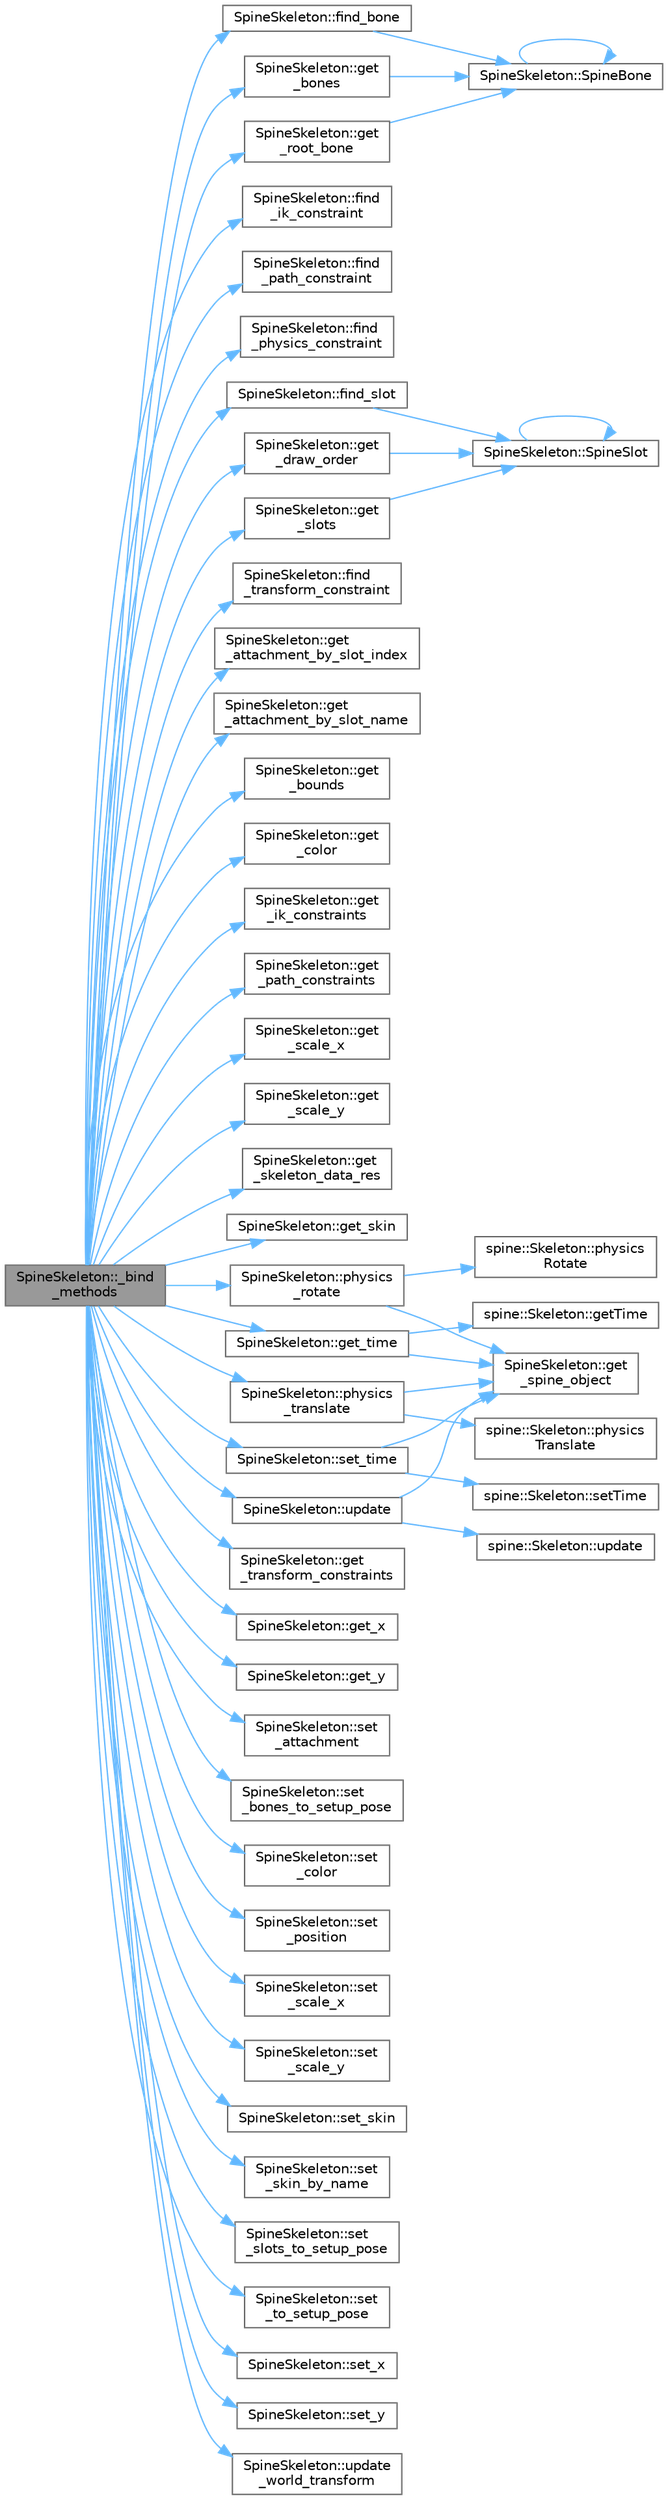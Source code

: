 digraph "SpineSkeleton::_bind_methods"
{
 // LATEX_PDF_SIZE
  bgcolor="transparent";
  edge [fontname=Helvetica,fontsize=10,labelfontname=Helvetica,labelfontsize=10];
  node [fontname=Helvetica,fontsize=10,shape=box,height=0.2,width=0.4];
  rankdir="LR";
  Node1 [id="Node000001",label="SpineSkeleton::_bind\l_methods",height=0.2,width=0.4,color="gray40", fillcolor="grey60", style="filled", fontcolor="black",tooltip=" "];
  Node1 -> Node2 [id="edge1_Node000001_Node000002",color="steelblue1",style="solid",tooltip=" "];
  Node2 [id="Node000002",label="SpineSkeleton::find_bone",height=0.2,width=0.4,color="grey40", fillcolor="white", style="filled",URL="$class_spine_skeleton.html#a7da05d078a297c413740bfc92f89798d",tooltip=" "];
  Node2 -> Node3 [id="edge2_Node000002_Node000003",color="steelblue1",style="solid",tooltip=" "];
  Node3 [id="Node000003",label="SpineSkeleton::SpineBone",height=0.2,width=0.4,color="grey40", fillcolor="white", style="filled",URL="$class_spine_skeleton.html#a78aa47df0c852c335567843de4da35b2",tooltip=" "];
  Node3 -> Node3 [id="edge3_Node000003_Node000003",color="steelblue1",style="solid",tooltip=" "];
  Node1 -> Node4 [id="edge4_Node000001_Node000004",color="steelblue1",style="solid",tooltip=" "];
  Node4 [id="Node000004",label="SpineSkeleton::find\l_ik_constraint",height=0.2,width=0.4,color="grey40", fillcolor="white", style="filled",URL="$class_spine_skeleton.html#a0b48d10c8b8cb1dd7d26cb97c16bd53e",tooltip=" "];
  Node1 -> Node5 [id="edge5_Node000001_Node000005",color="steelblue1",style="solid",tooltip=" "];
  Node5 [id="Node000005",label="SpineSkeleton::find\l_path_constraint",height=0.2,width=0.4,color="grey40", fillcolor="white", style="filled",URL="$class_spine_skeleton.html#a8dc0704dbf18d9e571b2079ba4e1cb37",tooltip=" "];
  Node1 -> Node6 [id="edge6_Node000001_Node000006",color="steelblue1",style="solid",tooltip=" "];
  Node6 [id="Node000006",label="SpineSkeleton::find\l_physics_constraint",height=0.2,width=0.4,color="grey40", fillcolor="white", style="filled",URL="$class_spine_skeleton.html#a302f1835c9b8cf6f70c740f22f39866e",tooltip=" "];
  Node1 -> Node7 [id="edge7_Node000001_Node000007",color="steelblue1",style="solid",tooltip=" "];
  Node7 [id="Node000007",label="SpineSkeleton::find_slot",height=0.2,width=0.4,color="grey40", fillcolor="white", style="filled",URL="$class_spine_skeleton.html#a32e99ac909bd72b6505a8cba6aeaf375",tooltip=" "];
  Node7 -> Node8 [id="edge8_Node000007_Node000008",color="steelblue1",style="solid",tooltip=" "];
  Node8 [id="Node000008",label="SpineSkeleton::SpineSlot",height=0.2,width=0.4,color="grey40", fillcolor="white", style="filled",URL="$class_spine_skeleton.html#a67e426d666cc6652cd67e2903335a264",tooltip=" "];
  Node8 -> Node8 [id="edge9_Node000008_Node000008",color="steelblue1",style="solid",tooltip=" "];
  Node1 -> Node9 [id="edge10_Node000001_Node000009",color="steelblue1",style="solid",tooltip=" "];
  Node9 [id="Node000009",label="SpineSkeleton::find\l_transform_constraint",height=0.2,width=0.4,color="grey40", fillcolor="white", style="filled",URL="$class_spine_skeleton.html#ac9be7c27c1f1bc213ce771711854b465",tooltip=" "];
  Node1 -> Node10 [id="edge11_Node000001_Node000010",color="steelblue1",style="solid",tooltip=" "];
  Node10 [id="Node000010",label="SpineSkeleton::get\l_attachment_by_slot_index",height=0.2,width=0.4,color="grey40", fillcolor="white", style="filled",URL="$class_spine_skeleton.html#a0b955371695073663c7979f3940bcd78",tooltip=" "];
  Node1 -> Node11 [id="edge12_Node000001_Node000011",color="steelblue1",style="solid",tooltip=" "];
  Node11 [id="Node000011",label="SpineSkeleton::get\l_attachment_by_slot_name",height=0.2,width=0.4,color="grey40", fillcolor="white", style="filled",URL="$class_spine_skeleton.html#a026a9d611d4f7a2321e226642d653cd7",tooltip=" "];
  Node1 -> Node12 [id="edge13_Node000001_Node000012",color="steelblue1",style="solid",tooltip=" "];
  Node12 [id="Node000012",label="SpineSkeleton::get\l_bones",height=0.2,width=0.4,color="grey40", fillcolor="white", style="filled",URL="$class_spine_skeleton.html#a86b99b2d61663abc3cf9a37646e62494",tooltip=" "];
  Node12 -> Node3 [id="edge14_Node000012_Node000003",color="steelblue1",style="solid",tooltip=" "];
  Node1 -> Node13 [id="edge15_Node000001_Node000013",color="steelblue1",style="solid",tooltip=" "];
  Node13 [id="Node000013",label="SpineSkeleton::get\l_bounds",height=0.2,width=0.4,color="grey40", fillcolor="white", style="filled",URL="$class_spine_skeleton.html#aeca61b1f7dd277b6b5b94d874a2044f7",tooltip=" "];
  Node1 -> Node14 [id="edge16_Node000001_Node000014",color="steelblue1",style="solid",tooltip=" "];
  Node14 [id="Node000014",label="SpineSkeleton::get\l_color",height=0.2,width=0.4,color="grey40", fillcolor="white", style="filled",URL="$class_spine_skeleton.html#a3c4e56f4090361ea547175c7de6eea32",tooltip=" "];
  Node1 -> Node15 [id="edge17_Node000001_Node000015",color="steelblue1",style="solid",tooltip=" "];
  Node15 [id="Node000015",label="SpineSkeleton::get\l_draw_order",height=0.2,width=0.4,color="grey40", fillcolor="white", style="filled",URL="$class_spine_skeleton.html#a1b25f0710a4e97dfad515f514864deb9",tooltip=" "];
  Node15 -> Node8 [id="edge18_Node000015_Node000008",color="steelblue1",style="solid",tooltip=" "];
  Node1 -> Node16 [id="edge19_Node000001_Node000016",color="steelblue1",style="solid",tooltip=" "];
  Node16 [id="Node000016",label="SpineSkeleton::get\l_ik_constraints",height=0.2,width=0.4,color="grey40", fillcolor="white", style="filled",URL="$class_spine_skeleton.html#af8434880618aad6bb771d36d79adc005",tooltip=" "];
  Node1 -> Node17 [id="edge20_Node000001_Node000017",color="steelblue1",style="solid",tooltip=" "];
  Node17 [id="Node000017",label="SpineSkeleton::get\l_path_constraints",height=0.2,width=0.4,color="grey40", fillcolor="white", style="filled",URL="$class_spine_skeleton.html#a7126e9419f81a215b0471c206c808689",tooltip=" "];
  Node1 -> Node18 [id="edge21_Node000001_Node000018",color="steelblue1",style="solid",tooltip=" "];
  Node18 [id="Node000018",label="SpineSkeleton::get\l_root_bone",height=0.2,width=0.4,color="grey40", fillcolor="white", style="filled",URL="$class_spine_skeleton.html#af67487e87f1b5e5742c12f9464790bdd",tooltip=" "];
  Node18 -> Node3 [id="edge22_Node000018_Node000003",color="steelblue1",style="solid",tooltip=" "];
  Node1 -> Node19 [id="edge23_Node000001_Node000019",color="steelblue1",style="solid",tooltip=" "];
  Node19 [id="Node000019",label="SpineSkeleton::get\l_scale_x",height=0.2,width=0.4,color="grey40", fillcolor="white", style="filled",URL="$class_spine_skeleton.html#a1a93bacc0410619357a1c45aba7e7d08",tooltip=" "];
  Node1 -> Node20 [id="edge24_Node000001_Node000020",color="steelblue1",style="solid",tooltip=" "];
  Node20 [id="Node000020",label="SpineSkeleton::get\l_scale_y",height=0.2,width=0.4,color="grey40", fillcolor="white", style="filled",URL="$class_spine_skeleton.html#a303adee434de99ab8df1892049761f1f",tooltip=" "];
  Node1 -> Node21 [id="edge25_Node000001_Node000021",color="steelblue1",style="solid",tooltip=" "];
  Node21 [id="Node000021",label="SpineSkeleton::get\l_skeleton_data_res",height=0.2,width=0.4,color="grey40", fillcolor="white", style="filled",URL="$class_spine_skeleton.html#a7a2dadca3fb5e8413c64106ce844370b",tooltip=" "];
  Node1 -> Node22 [id="edge26_Node000001_Node000022",color="steelblue1",style="solid",tooltip=" "];
  Node22 [id="Node000022",label="SpineSkeleton::get_skin",height=0.2,width=0.4,color="grey40", fillcolor="white", style="filled",URL="$class_spine_skeleton.html#ad39a54ac53bba8839c07caab4f816fd9",tooltip=" "];
  Node1 -> Node23 [id="edge27_Node000001_Node000023",color="steelblue1",style="solid",tooltip=" "];
  Node23 [id="Node000023",label="SpineSkeleton::get\l_slots",height=0.2,width=0.4,color="grey40", fillcolor="white", style="filled",URL="$class_spine_skeleton.html#ac9ae2ef5f558da98890320c6fa4b0b13",tooltip=" "];
  Node23 -> Node8 [id="edge28_Node000023_Node000008",color="steelblue1",style="solid",tooltip=" "];
  Node1 -> Node24 [id="edge29_Node000001_Node000024",color="steelblue1",style="solid",tooltip=" "];
  Node24 [id="Node000024",label="SpineSkeleton::get_time",height=0.2,width=0.4,color="grey40", fillcolor="white", style="filled",URL="$class_spine_skeleton.html#a38745b401c7f808384d0ab6ae70cbb66",tooltip=" "];
  Node24 -> Node25 [id="edge30_Node000024_Node000025",color="steelblue1",style="solid",tooltip=" "];
  Node25 [id="Node000025",label="SpineSkeleton::get\l_spine_object",height=0.2,width=0.4,color="grey40", fillcolor="white", style="filled",URL="$class_spine_skeleton.html#ac84866353be03dc76040014a0eef9998",tooltip=" "];
  Node24 -> Node26 [id="edge31_Node000024_Node000026",color="steelblue1",style="solid",tooltip=" "];
  Node26 [id="Node000026",label="spine::Skeleton::getTime",height=0.2,width=0.4,color="grey40", fillcolor="white", style="filled",URL="$classspine_1_1_skeleton.html#a856bf3343503cc1fc4801c22783007a0",tooltip=" "];
  Node1 -> Node27 [id="edge32_Node000001_Node000027",color="steelblue1",style="solid",tooltip=" "];
  Node27 [id="Node000027",label="SpineSkeleton::get\l_transform_constraints",height=0.2,width=0.4,color="grey40", fillcolor="white", style="filled",URL="$class_spine_skeleton.html#af7ac754879dc93b40a1225e6f699278c",tooltip=" "];
  Node1 -> Node28 [id="edge33_Node000001_Node000028",color="steelblue1",style="solid",tooltip=" "];
  Node28 [id="Node000028",label="SpineSkeleton::get_x",height=0.2,width=0.4,color="grey40", fillcolor="white", style="filled",URL="$class_spine_skeleton.html#af05c2742f75a32a8ad7f31c807cc9d92",tooltip=" "];
  Node1 -> Node29 [id="edge34_Node000001_Node000029",color="steelblue1",style="solid",tooltip=" "];
  Node29 [id="Node000029",label="SpineSkeleton::get_y",height=0.2,width=0.4,color="grey40", fillcolor="white", style="filled",URL="$class_spine_skeleton.html#aea10e4d0fd4bce270acfbcee827b20e9",tooltip=" "];
  Node1 -> Node30 [id="edge35_Node000001_Node000030",color="steelblue1",style="solid",tooltip=" "];
  Node30 [id="Node000030",label="SpineSkeleton::physics\l_rotate",height=0.2,width=0.4,color="grey40", fillcolor="white", style="filled",URL="$class_spine_skeleton.html#a2108f085b5dfdc9358c72689add5d5d1",tooltip=" "];
  Node30 -> Node25 [id="edge36_Node000030_Node000025",color="steelblue1",style="solid",tooltip=" "];
  Node30 -> Node31 [id="edge37_Node000030_Node000031",color="steelblue1",style="solid",tooltip=" "];
  Node31 [id="Node000031",label="spine::Skeleton::physics\lRotate",height=0.2,width=0.4,color="grey40", fillcolor="white", style="filled",URL="$classspine_1_1_skeleton.html#a8d678b3d69251e5e3a39f04fe185e157",tooltip="Calls PhysicsConstraint#rotate(float, float, float) for each physics constraint. *‍/"];
  Node1 -> Node32 [id="edge38_Node000001_Node000032",color="steelblue1",style="solid",tooltip=" "];
  Node32 [id="Node000032",label="SpineSkeleton::physics\l_translate",height=0.2,width=0.4,color="grey40", fillcolor="white", style="filled",URL="$class_spine_skeleton.html#a98154d0fcffe0eca1da7729b264d5547",tooltip=" "];
  Node32 -> Node25 [id="edge39_Node000032_Node000025",color="steelblue1",style="solid",tooltip=" "];
  Node32 -> Node33 [id="edge40_Node000032_Node000033",color="steelblue1",style="solid",tooltip=" "];
  Node33 [id="Node000033",label="spine::Skeleton::physics\lTranslate",height=0.2,width=0.4,color="grey40", fillcolor="white", style="filled",URL="$classspine_1_1_skeleton.html#aa04326aac9ad010b02c57bbe027ddc19",tooltip=" "];
  Node1 -> Node34 [id="edge41_Node000001_Node000034",color="steelblue1",style="solid",tooltip=" "];
  Node34 [id="Node000034",label="SpineSkeleton::set\l_attachment",height=0.2,width=0.4,color="grey40", fillcolor="white", style="filled",URL="$class_spine_skeleton.html#ab7ed4f1983f9492f758f3ad87b518539",tooltip=" "];
  Node1 -> Node35 [id="edge42_Node000001_Node000035",color="steelblue1",style="solid",tooltip=" "];
  Node35 [id="Node000035",label="SpineSkeleton::set\l_bones_to_setup_pose",height=0.2,width=0.4,color="grey40", fillcolor="white", style="filled",URL="$class_spine_skeleton.html#ac696adf8151f5266750fd48d16e7d340",tooltip=" "];
  Node1 -> Node36 [id="edge43_Node000001_Node000036",color="steelblue1",style="solid",tooltip=" "];
  Node36 [id="Node000036",label="SpineSkeleton::set\l_color",height=0.2,width=0.4,color="grey40", fillcolor="white", style="filled",URL="$class_spine_skeleton.html#aba0192cea7b7f5633d0e5783b9d53498",tooltip=" "];
  Node1 -> Node37 [id="edge44_Node000001_Node000037",color="steelblue1",style="solid",tooltip=" "];
  Node37 [id="Node000037",label="SpineSkeleton::set\l_position",height=0.2,width=0.4,color="grey40", fillcolor="white", style="filled",URL="$class_spine_skeleton.html#a65994656dec796d12394dd301bfe1a1c",tooltip=" "];
  Node1 -> Node38 [id="edge45_Node000001_Node000038",color="steelblue1",style="solid",tooltip=" "];
  Node38 [id="Node000038",label="SpineSkeleton::set\l_scale_x",height=0.2,width=0.4,color="grey40", fillcolor="white", style="filled",URL="$class_spine_skeleton.html#a251347780cdce0cb10689439eea7abb6",tooltip=" "];
  Node1 -> Node39 [id="edge46_Node000001_Node000039",color="steelblue1",style="solid",tooltip=" "];
  Node39 [id="Node000039",label="SpineSkeleton::set\l_scale_y",height=0.2,width=0.4,color="grey40", fillcolor="white", style="filled",URL="$class_spine_skeleton.html#a320a313e579f52185fd371f514a2c493",tooltip=" "];
  Node1 -> Node40 [id="edge47_Node000001_Node000040",color="steelblue1",style="solid",tooltip=" "];
  Node40 [id="Node000040",label="SpineSkeleton::set_skin",height=0.2,width=0.4,color="grey40", fillcolor="white", style="filled",URL="$class_spine_skeleton.html#a845a3ad5a09ff5cd496e848d29894ded",tooltip=" "];
  Node1 -> Node41 [id="edge48_Node000001_Node000041",color="steelblue1",style="solid",tooltip=" "];
  Node41 [id="Node000041",label="SpineSkeleton::set\l_skin_by_name",height=0.2,width=0.4,color="grey40", fillcolor="white", style="filled",URL="$class_spine_skeleton.html#a8b7e382c207cd4ae7d399c7ff33d0ddd",tooltip=" "];
  Node1 -> Node42 [id="edge49_Node000001_Node000042",color="steelblue1",style="solid",tooltip=" "];
  Node42 [id="Node000042",label="SpineSkeleton::set\l_slots_to_setup_pose",height=0.2,width=0.4,color="grey40", fillcolor="white", style="filled",URL="$class_spine_skeleton.html#aa1c05abdf69091018be086625cef0691",tooltip=" "];
  Node1 -> Node43 [id="edge50_Node000001_Node000043",color="steelblue1",style="solid",tooltip=" "];
  Node43 [id="Node000043",label="SpineSkeleton::set_time",height=0.2,width=0.4,color="grey40", fillcolor="white", style="filled",URL="$class_spine_skeleton.html#a52445b42531c0924303ca644dcda9d2c",tooltip=" "];
  Node43 -> Node25 [id="edge51_Node000043_Node000025",color="steelblue1",style="solid",tooltip=" "];
  Node43 -> Node44 [id="edge52_Node000043_Node000044",color="steelblue1",style="solid",tooltip=" "];
  Node44 [id="Node000044",label="spine::Skeleton::setTime",height=0.2,width=0.4,color="grey40", fillcolor="white", style="filled",URL="$classspine_1_1_skeleton.html#ae02c3ad2e4094da04923da87fe8cf7de",tooltip=" "];
  Node1 -> Node45 [id="edge53_Node000001_Node000045",color="steelblue1",style="solid",tooltip=" "];
  Node45 [id="Node000045",label="SpineSkeleton::set\l_to_setup_pose",height=0.2,width=0.4,color="grey40", fillcolor="white", style="filled",URL="$class_spine_skeleton.html#ab02f258a61158bd97feeebda82b7d5aa",tooltip=" "];
  Node1 -> Node46 [id="edge54_Node000001_Node000046",color="steelblue1",style="solid",tooltip=" "];
  Node46 [id="Node000046",label="SpineSkeleton::set_x",height=0.2,width=0.4,color="grey40", fillcolor="white", style="filled",URL="$class_spine_skeleton.html#a3a34dcebf772f176f5b923e8c68a6aeb",tooltip=" "];
  Node1 -> Node47 [id="edge55_Node000001_Node000047",color="steelblue1",style="solid",tooltip=" "];
  Node47 [id="Node000047",label="SpineSkeleton::set_y",height=0.2,width=0.4,color="grey40", fillcolor="white", style="filled",URL="$class_spine_skeleton.html#aa29d50399630d126c45f0d5dd7d0be7a",tooltip=" "];
  Node1 -> Node48 [id="edge56_Node000001_Node000048",color="steelblue1",style="solid",tooltip=" "];
  Node48 [id="Node000048",label="SpineSkeleton::update",height=0.2,width=0.4,color="grey40", fillcolor="white", style="filled",URL="$class_spine_skeleton.html#aad21501775bfc4104e3c9757ab2de81c",tooltip=" "];
  Node48 -> Node25 [id="edge57_Node000048_Node000025",color="steelblue1",style="solid",tooltip=" "];
  Node48 -> Node49 [id="edge58_Node000048_Node000049",color="steelblue1",style="solid",tooltip=" "];
  Node49 [id="Node000049",label="spine::Skeleton::update",height=0.2,width=0.4,color="grey40", fillcolor="white", style="filled",URL="$classspine_1_1_skeleton.html#aee2ff7a25d793372f3ee9c36dde6915c",tooltip=" "];
  Node1 -> Node50 [id="edge59_Node000001_Node000050",color="steelblue1",style="solid",tooltip=" "];
  Node50 [id="Node000050",label="SpineSkeleton::update\l_world_transform",height=0.2,width=0.4,color="grey40", fillcolor="white", style="filled",URL="$class_spine_skeleton.html#ab4745bff432fddd6c68bf363cf98c3fb",tooltip=" "];
}

